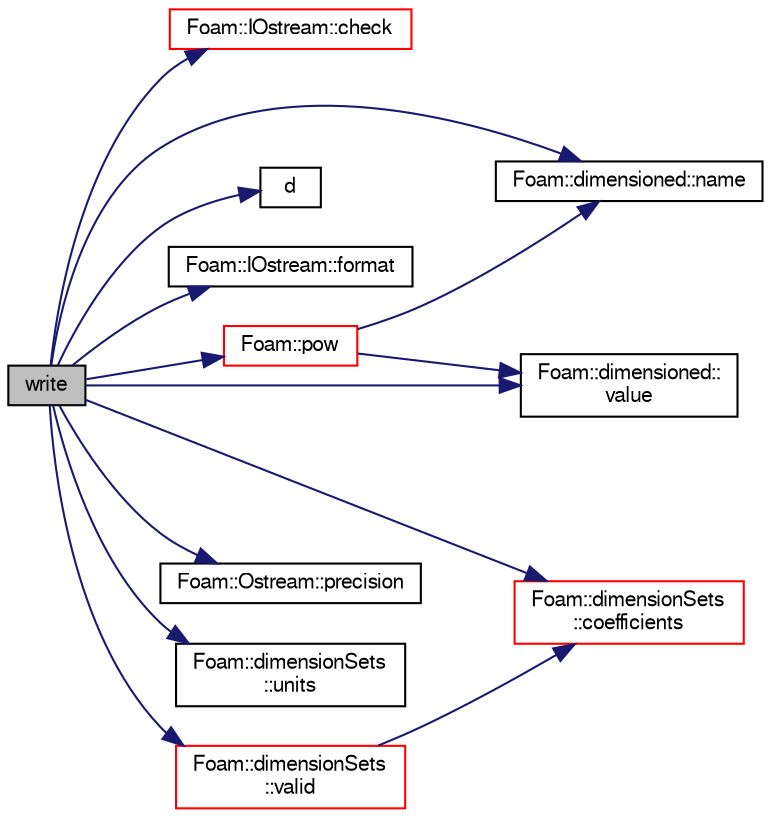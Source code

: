 digraph "write"
{
  bgcolor="transparent";
  edge [fontname="FreeSans",fontsize="10",labelfontname="FreeSans",labelfontsize="10"];
  node [fontname="FreeSans",fontsize="10",shape=record];
  rankdir="LR";
  Node1738 [label="write",height=0.2,width=0.4,color="black", fillcolor="grey75", style="filled", fontcolor="black"];
  Node1738 -> Node1739 [color="midnightblue",fontsize="10",style="solid",fontname="FreeSans"];
  Node1739 [label="Foam::IOstream::check",height=0.2,width=0.4,color="red",URL="$a26226.html#a367eb3425fc4e8270e2aa961df8ac8a5",tooltip="Check IOstream status for given operation. "];
  Node1738 -> Node1788 [color="midnightblue",fontsize="10",style="solid",fontname="FreeSans"];
  Node1788 [label="Foam::dimensionSets\l::coefficients",height=0.2,width=0.4,color="red",URL="$a26382.html#a2230e6f218692d19db8f3e94db7be4d1",tooltip="(if valid) obtain set of coefficients of unitNames "];
  Node1738 -> Node1792 [color="midnightblue",fontsize="10",style="solid",fontname="FreeSans"];
  Node1792 [label="d",height=0.2,width=0.4,color="black",URL="$a38951.html#aa182a9055736468dd160f12649a01fd1"];
  Node1738 -> Node1793 [color="midnightblue",fontsize="10",style="solid",fontname="FreeSans"];
  Node1793 [label="Foam::IOstream::format",height=0.2,width=0.4,color="black",URL="$a26226.html#a33bbef3587114a06f7bdc0b91ba57ed9",tooltip="Return current stream format. "];
  Node1738 -> Node1794 [color="midnightblue",fontsize="10",style="solid",fontname="FreeSans"];
  Node1794 [label="Foam::dimensioned::name",height=0.2,width=0.4,color="black",URL="$a26366.html#ade4113569ef0db70665fded275a5e38e",tooltip="Return const reference to name. "];
  Node1738 -> Node1795 [color="midnightblue",fontsize="10",style="solid",fontname="FreeSans"];
  Node1795 [label="Foam::pow",height=0.2,width=0.4,color="red",URL="$a21124.html#a7500c8e9d27a442adc75e287de074c7c"];
  Node1795 -> Node1794 [color="midnightblue",fontsize="10",style="solid",fontname="FreeSans"];
  Node1795 -> Node1797 [color="midnightblue",fontsize="10",style="solid",fontname="FreeSans"];
  Node1797 [label="Foam::dimensioned::\lvalue",height=0.2,width=0.4,color="black",URL="$a26366.html#a7948200a26c85fc3a83ffa510a91d668",tooltip="Return const reference to value. "];
  Node1738 -> Node1798 [color="midnightblue",fontsize="10",style="solid",fontname="FreeSans"];
  Node1798 [label="Foam::Ostream::precision",height=0.2,width=0.4,color="black",URL="$a26238.html#a79148b1315843f58a63a1a13edea0389",tooltip="Get precision of output field. "];
  Node1738 -> Node1799 [color="midnightblue",fontsize="10",style="solid",fontname="FreeSans"];
  Node1799 [label="Foam::dimensionSets\l::units",height=0.2,width=0.4,color="black",URL="$a26382.html#ad689946e5f0c4e48ed6c6c2e91957581",tooltip="Return the units. "];
  Node1738 -> Node1800 [color="midnightblue",fontsize="10",style="solid",fontname="FreeSans"];
  Node1800 [label="Foam::dimensionSets\l::valid",height=0.2,width=0.4,color="red",URL="$a26382.html#a315419f26d3c59fa143b49b90a019049",tooltip="Is there a valid inverse of the selected unit. "];
  Node1800 -> Node1788 [color="midnightblue",fontsize="10",style="solid",fontname="FreeSans"];
  Node1738 -> Node1797 [color="midnightblue",fontsize="10",style="solid",fontname="FreeSans"];
}
